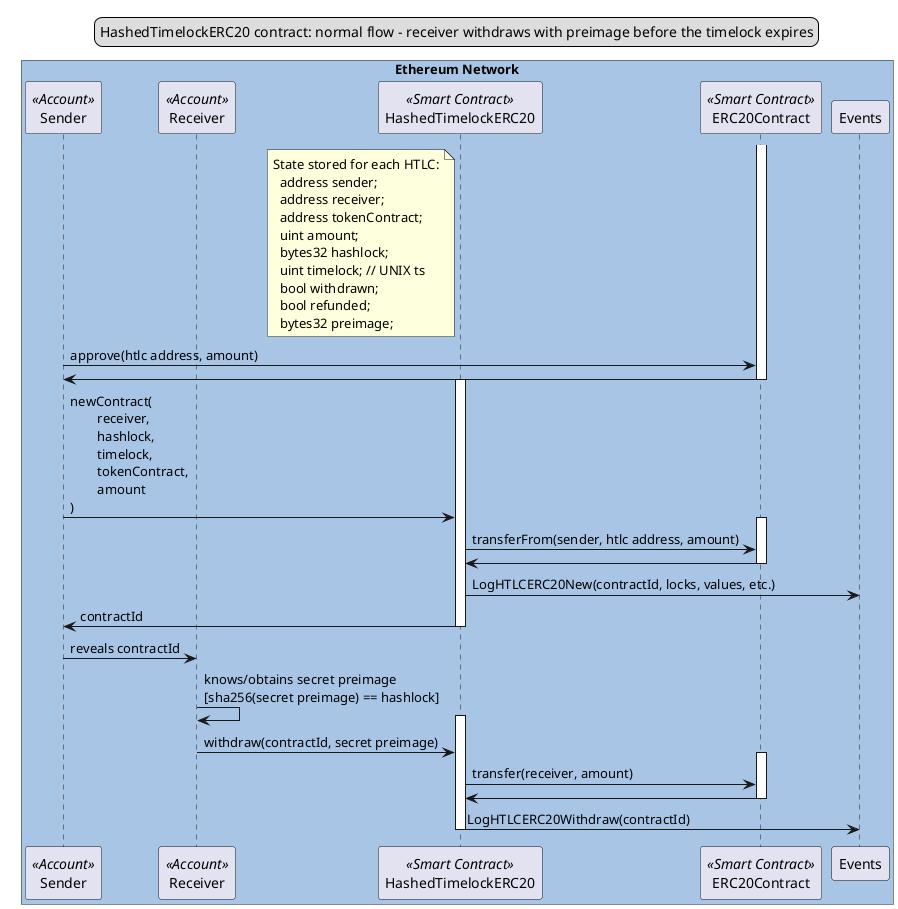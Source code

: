@startuml
skinparam BoxPadding 20

legend top
HashedTimelockERC20 contract: normal flow - receiver withdraws with preimage before the timelock expires
end legend

box "Ethereum Network" #A9C5E6
participant Sender as sender << Account >>
participant Receiver as receiver << Account >>
participant HashedTimelockERC20 as htlc << Smart Contract >>
participant ERC20Contract as token << Smart Contract >>
participant Events as events
end box

note left of htlc
State stored for each HTLC:
  address sender;
  address receiver;
  address tokenContract;
  uint amount;
  bytes32 hashlock;
  uint timelock; // UNIX ts
  bool withdrawn;
  bool refunded;
  bytes32 preimage;
end note

activate token
  sender->token:approve(htlc address, amount)
  token->sender
deactivate token

activate htlc
  sender->htlc:newContract(\n\treceiver,\n\thashlock,\n\ttimelock,\n\ttokenContract,\n\tamount\n)
  activate token
    htlc->token:transferFrom(sender, htlc address, amount)
    token->htlc
  deactivate token
  htlc->events:LogHTLCERC20New(contractId, locks, values, etc.)
  htlc->sender:contractId
deactivate htlc

sender->receiver:reveals contractId
receiver->receiver:knows/obtains secret preimage\n[sha256(secret preimage) == hashlock]

activate htlc
  receiver->htlc:withdraw(contractId, secret preimage)
  activate token
    htlc->token:transfer(receiver, amount)
    token->htlc
  deactivate token
  htlc->events:LogHTLCERC20Withdraw(contractId)
deactivate htlc

@enduml
